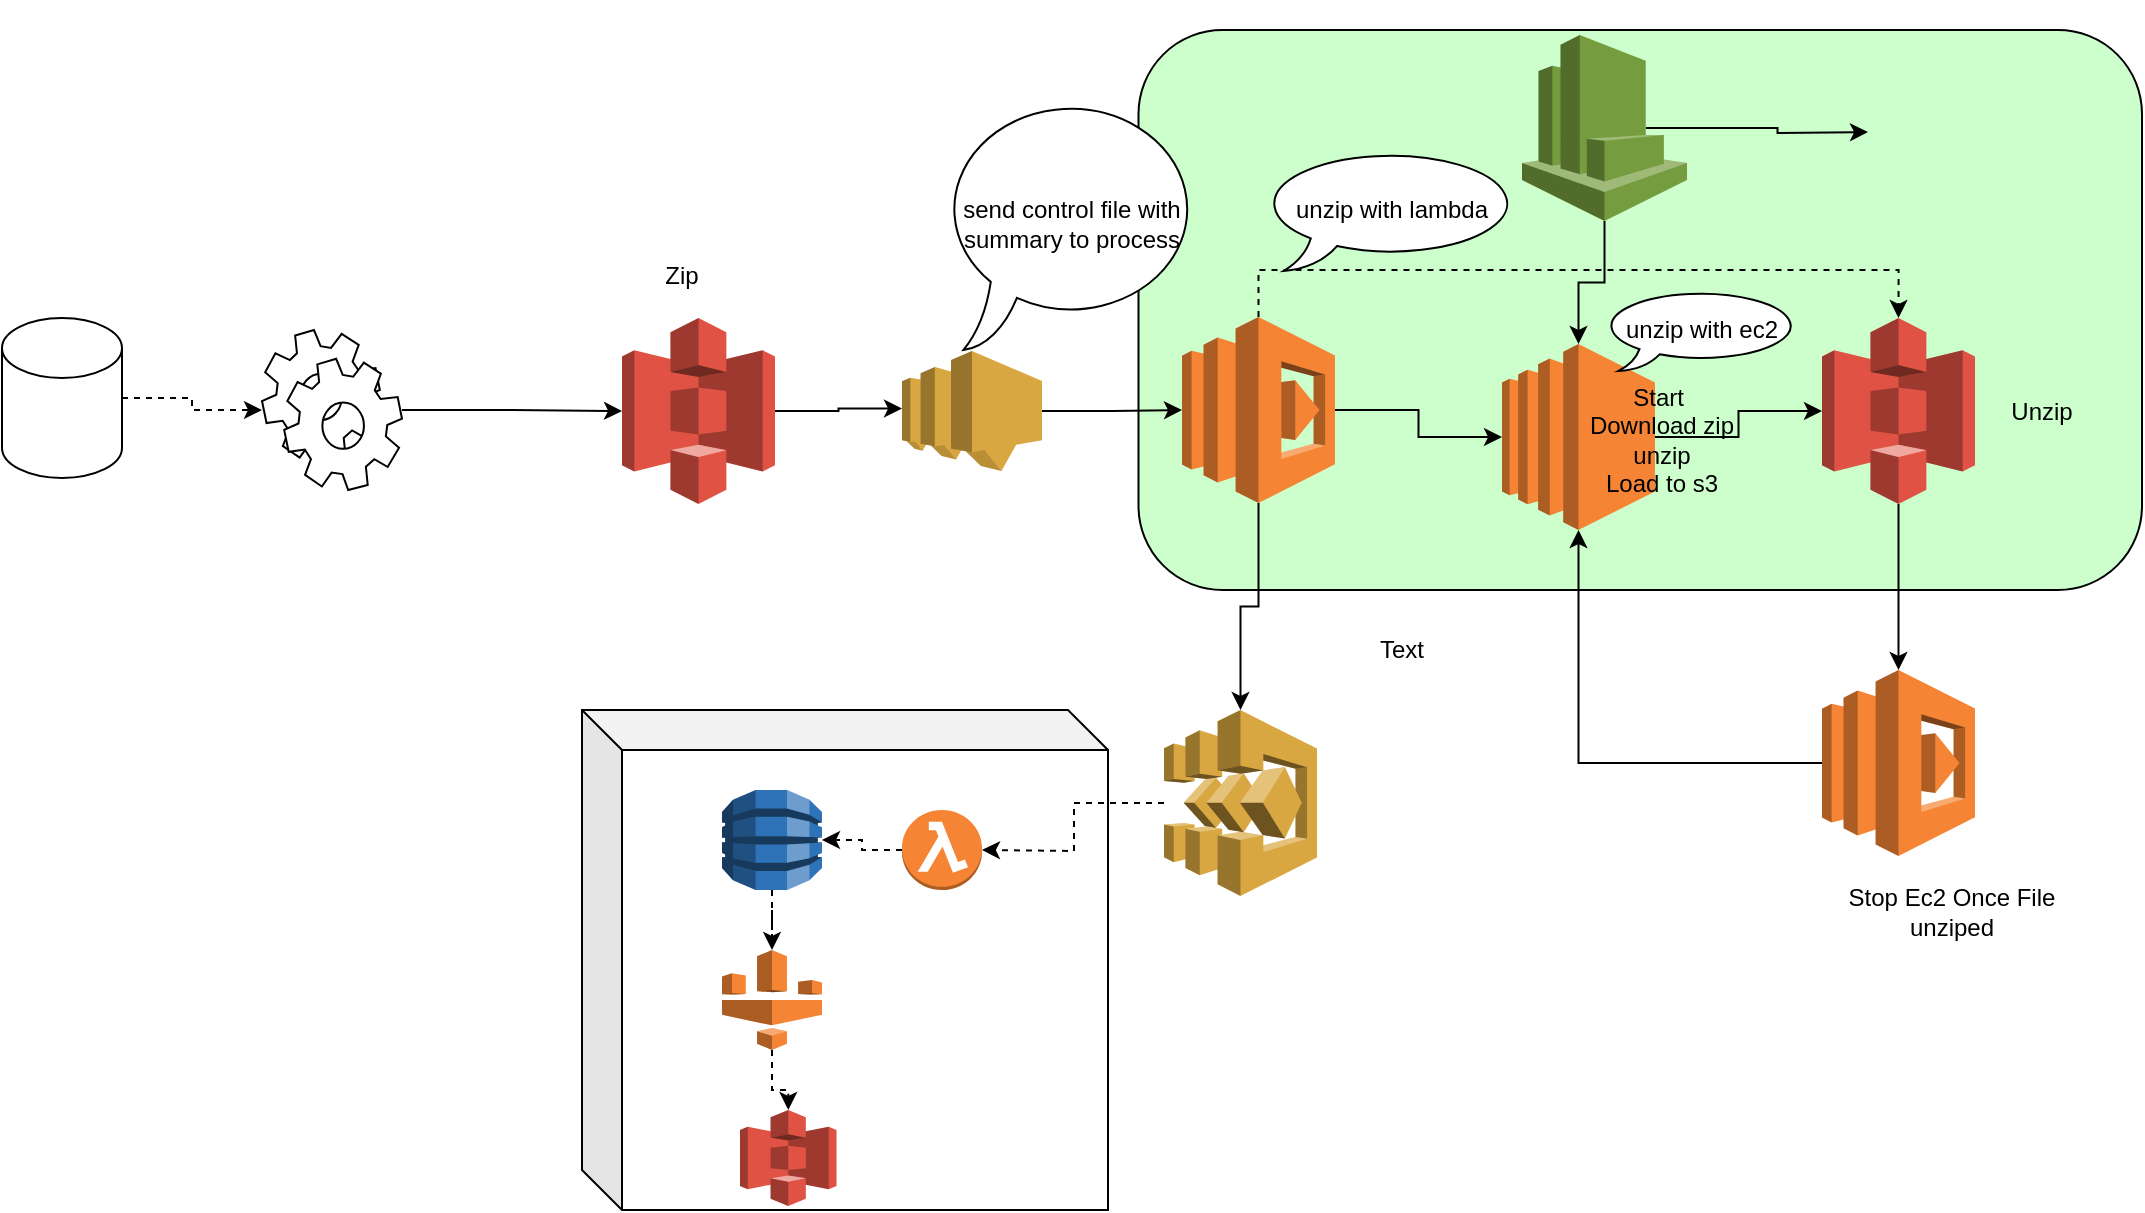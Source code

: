 <mxfile version="13.6.2" type="device"><diagram id="2KzOycGiZcTSeEIK31R1" name="Page-1"><mxGraphModel dx="1673" dy="2045" grid="1" gridSize="10" guides="1" tooltips="1" connect="1" arrows="1" fold="1" page="1" pageScale="1" pageWidth="827" pageHeight="1169" math="0" shadow="0"><root><mxCell id="0"/><mxCell id="1" parent="0"/><mxCell id="aAk-bCESQMlFHJPMg1BB-3" value="" style="rounded=1;whiteSpace=wrap;html=1;fillColor=#CCFFCC;" vertex="1" parent="1"><mxGeometry x="588.25" y="10" width="501.75" height="280" as="geometry"/></mxCell><mxCell id="PGNvGK950vT8CuPo_H0Q-23" value="" style="shape=cube;whiteSpace=wrap;html=1;boundedLbl=1;backgroundOutline=1;darkOpacity=0.05;darkOpacity2=0.1;" parent="1" vertex="1"><mxGeometry x="310" y="350" width="263" height="250" as="geometry"/></mxCell><mxCell id="PGNvGK950vT8CuPo_H0Q-3" style="edgeStyle=orthogonalEdgeStyle;rounded=0;orthogonalLoop=1;jettySize=auto;html=1;" parent="1" source="PGNvGK950vT8CuPo_H0Q-1" target="PGNvGK950vT8CuPo_H0Q-2" edge="1"><mxGeometry relative="1" as="geometry"/></mxCell><mxCell id="PGNvGK950vT8CuPo_H0Q-1" value="" style="shape=mxgraph.bpmn.service_task;html=1;outlineConnect=0;" parent="1" vertex="1"><mxGeometry x="150" y="160" width="70" height="80" as="geometry"/></mxCell><mxCell id="PGNvGK950vT8CuPo_H0Q-8" style="edgeStyle=orthogonalEdgeStyle;rounded=0;orthogonalLoop=1;jettySize=auto;html=1;entryX=0;entryY=0.48;entryDx=0;entryDy=0;entryPerimeter=0;" parent="1" source="PGNvGK950vT8CuPo_H0Q-2" target="PGNvGK950vT8CuPo_H0Q-7" edge="1"><mxGeometry relative="1" as="geometry"/></mxCell><mxCell id="PGNvGK950vT8CuPo_H0Q-2" value="" style="outlineConnect=0;dashed=0;verticalLabelPosition=bottom;verticalAlign=top;align=center;html=1;shape=mxgraph.aws3.s3;fillColor=#E05243;gradientColor=none;" parent="1" vertex="1"><mxGeometry x="330" y="154" width="76.5" height="93" as="geometry"/></mxCell><mxCell id="PGNvGK950vT8CuPo_H0Q-4" value="" style="shape=image;html=1;verticalAlign=top;verticalLabelPosition=bottom;labelBackgroundColor=#ffffff;imageAspect=0;aspect=fixed;image=https://cdn2.iconfinder.com/data/icons/font-awesome/1792/files-o-128.png" parent="1" vertex="1"><mxGeometry x="343.25" y="260" width="50" height="50" as="geometry"/></mxCell><mxCell id="PGNvGK950vT8CuPo_H0Q-5" value="" style="shape=image;html=1;verticalAlign=top;verticalLabelPosition=bottom;labelBackgroundColor=#ffffff;imageAspect=0;aspect=fixed;image=https://cdn2.iconfinder.com/data/icons/font-awesome/1792/files-o-128.png" parent="1" vertex="1"><mxGeometry x="370" y="280" width="50" height="50" as="geometry"/></mxCell><mxCell id="PGNvGK950vT8CuPo_H0Q-11" style="edgeStyle=orthogonalEdgeStyle;rounded=0;orthogonalLoop=1;jettySize=auto;html=1;" parent="1" source="PGNvGK950vT8CuPo_H0Q-7" target="PGNvGK950vT8CuPo_H0Q-10" edge="1"><mxGeometry relative="1" as="geometry"/></mxCell><mxCell id="PGNvGK950vT8CuPo_H0Q-7" value="" style="outlineConnect=0;dashed=0;verticalLabelPosition=bottom;verticalAlign=top;align=center;html=1;shape=mxgraph.aws3.sns;fillColor=#D9A741;gradientColor=none;" parent="1" vertex="1"><mxGeometry x="470" y="170.5" width="70" height="60" as="geometry"/></mxCell><mxCell id="PGNvGK950vT8CuPo_H0Q-13" style="edgeStyle=orthogonalEdgeStyle;rounded=0;orthogonalLoop=1;jettySize=auto;html=1;" parent="1" source="PGNvGK950vT8CuPo_H0Q-10" target="PGNvGK950vT8CuPo_H0Q-12" edge="1"><mxGeometry relative="1" as="geometry"/></mxCell><mxCell id="dNkc-AdiHlVkhEpEV0Ch-3" style="edgeStyle=orthogonalEdgeStyle;rounded=0;orthogonalLoop=1;jettySize=auto;html=1;" parent="1" source="PGNvGK950vT8CuPo_H0Q-10" target="dNkc-AdiHlVkhEpEV0Ch-1" edge="1"><mxGeometry relative="1" as="geometry"/></mxCell><mxCell id="dNkc-AdiHlVkhEpEV0Ch-13" style="edgeStyle=orthogonalEdgeStyle;rounded=0;orthogonalLoop=1;jettySize=auto;html=1;dashed=1;entryX=0.5;entryY=0;entryDx=0;entryDy=0;entryPerimeter=0;" parent="1" source="PGNvGK950vT8CuPo_H0Q-10" target="dNkc-AdiHlVkhEpEV0Ch-4" edge="1"><mxGeometry relative="1" as="geometry"><mxPoint x="970" y="130" as="targetPoint"/><Array as="points"><mxPoint x="648" y="130"/><mxPoint x="968" y="130"/></Array></mxGeometry></mxCell><mxCell id="PGNvGK950vT8CuPo_H0Q-10" value="" style="outlineConnect=0;dashed=0;verticalLabelPosition=bottom;verticalAlign=top;align=center;html=1;shape=mxgraph.aws3.lambda;fillColor=#F58534;gradientColor=none;" parent="1" vertex="1"><mxGeometry x="610" y="153.5" width="76.5" height="93" as="geometry"/></mxCell><mxCell id="PGNvGK950vT8CuPo_H0Q-15" style="edgeStyle=orthogonalEdgeStyle;rounded=0;orthogonalLoop=1;jettySize=auto;html=1;dashed=1;" parent="1" source="PGNvGK950vT8CuPo_H0Q-12" edge="1"><mxGeometry relative="1" as="geometry"><mxPoint x="510" y="420" as="targetPoint"/></mxGeometry></mxCell><mxCell id="PGNvGK950vT8CuPo_H0Q-12" value="" style="outlineConnect=0;dashed=0;verticalLabelPosition=bottom;verticalAlign=top;align=center;html=1;shape=mxgraph.aws3.step_functions;fillColor=#D9A741;gradientColor=none;" parent="1" vertex="1"><mxGeometry x="601" y="350" width="76.5" height="93" as="geometry"/></mxCell><mxCell id="PGNvGK950vT8CuPo_H0Q-20" style="edgeStyle=orthogonalEdgeStyle;rounded=0;orthogonalLoop=1;jettySize=auto;html=1;dashed=1;" parent="1" source="PGNvGK950vT8CuPo_H0Q-16" target="PGNvGK950vT8CuPo_H0Q-18" edge="1"><mxGeometry relative="1" as="geometry"/></mxCell><mxCell id="PGNvGK950vT8CuPo_H0Q-16" value="" style="outlineConnect=0;dashed=0;verticalLabelPosition=bottom;verticalAlign=top;align=center;html=1;shape=mxgraph.aws3.lambda_function;fillColor=#F58534;gradientColor=none;" parent="1" vertex="1"><mxGeometry x="470" y="400" width="40" height="40" as="geometry"/></mxCell><mxCell id="PGNvGK950vT8CuPo_H0Q-22" style="edgeStyle=orthogonalEdgeStyle;rounded=0;orthogonalLoop=1;jettySize=auto;html=1;dashed=1;" parent="1" source="PGNvGK950vT8CuPo_H0Q-17" target="PGNvGK950vT8CuPo_H0Q-19" edge="1"><mxGeometry relative="1" as="geometry"/></mxCell><mxCell id="PGNvGK950vT8CuPo_H0Q-17" value="" style="outlineConnect=0;dashed=0;verticalLabelPosition=bottom;verticalAlign=top;align=center;html=1;shape=mxgraph.aws3.glue;fillColor=#F58534;gradientColor=none;" parent="1" vertex="1"><mxGeometry x="380" y="470" width="50" height="50" as="geometry"/></mxCell><mxCell id="PGNvGK950vT8CuPo_H0Q-21" style="edgeStyle=orthogonalEdgeStyle;rounded=0;orthogonalLoop=1;jettySize=auto;html=1;dashed=1;" parent="1" source="PGNvGK950vT8CuPo_H0Q-18" target="PGNvGK950vT8CuPo_H0Q-17" edge="1"><mxGeometry relative="1" as="geometry"/></mxCell><mxCell id="PGNvGK950vT8CuPo_H0Q-18" value="" style="outlineConnect=0;dashed=0;verticalLabelPosition=bottom;verticalAlign=top;align=center;html=1;shape=mxgraph.aws3.dynamo_db;fillColor=#2E73B8;gradientColor=none;" parent="1" vertex="1"><mxGeometry x="380" y="390" width="50" height="50" as="geometry"/></mxCell><mxCell id="PGNvGK950vT8CuPo_H0Q-19" value="" style="outlineConnect=0;dashed=0;verticalLabelPosition=bottom;verticalAlign=top;align=center;html=1;shape=mxgraph.aws3.s3;fillColor=#E05243;gradientColor=none;" parent="1" vertex="1"><mxGeometry x="389" y="550" width="48.25" height="48" as="geometry"/></mxCell><mxCell id="PGNvGK950vT8CuPo_H0Q-24" value="send control file with summary to process" style="whiteSpace=wrap;html=1;shape=mxgraph.basic.oval_callout" parent="1" vertex="1"><mxGeometry x="490" y="43.5" width="130" height="126.5" as="geometry"/></mxCell><mxCell id="dNkc-AdiHlVkhEpEV0Ch-5" style="edgeStyle=orthogonalEdgeStyle;rounded=0;orthogonalLoop=1;jettySize=auto;html=1;" parent="1" source="dNkc-AdiHlVkhEpEV0Ch-1" target="dNkc-AdiHlVkhEpEV0Ch-4" edge="1"><mxGeometry relative="1" as="geometry"/></mxCell><mxCell id="dNkc-AdiHlVkhEpEV0Ch-1" value="" style="outlineConnect=0;dashed=0;verticalLabelPosition=bottom;verticalAlign=top;align=center;html=1;shape=mxgraph.aws3.ec2;fillColor=#F58534;gradientColor=none;" parent="1" vertex="1"><mxGeometry x="770" y="167" width="76.5" height="93" as="geometry"/></mxCell><mxCell id="dNkc-AdiHlVkhEpEV0Ch-7" style="edgeStyle=orthogonalEdgeStyle;rounded=0;orthogonalLoop=1;jettySize=auto;html=1;" parent="1" source="dNkc-AdiHlVkhEpEV0Ch-4" target="dNkc-AdiHlVkhEpEV0Ch-6" edge="1"><mxGeometry relative="1" as="geometry"/></mxCell><mxCell id="dNkc-AdiHlVkhEpEV0Ch-4" value="" style="outlineConnect=0;dashed=0;verticalLabelPosition=bottom;verticalAlign=top;align=center;html=1;shape=mxgraph.aws3.s3;fillColor=#E05243;gradientColor=none;" parent="1" vertex="1"><mxGeometry x="930" y="154" width="76.5" height="93" as="geometry"/></mxCell><mxCell id="dNkc-AdiHlVkhEpEV0Ch-8" style="edgeStyle=orthogonalEdgeStyle;rounded=0;orthogonalLoop=1;jettySize=auto;html=1;" parent="1" source="dNkc-AdiHlVkhEpEV0Ch-6" target="dNkc-AdiHlVkhEpEV0Ch-1" edge="1"><mxGeometry relative="1" as="geometry"/></mxCell><mxCell id="dNkc-AdiHlVkhEpEV0Ch-6" value="" style="outlineConnect=0;dashed=0;verticalLabelPosition=bottom;verticalAlign=top;align=center;html=1;shape=mxgraph.aws3.lambda;fillColor=#F58534;gradientColor=none;" parent="1" vertex="1"><mxGeometry x="930" y="330" width="76.5" height="93" as="geometry"/></mxCell><mxCell id="dNkc-AdiHlVkhEpEV0Ch-10" style="edgeStyle=orthogonalEdgeStyle;rounded=0;orthogonalLoop=1;jettySize=auto;html=1;" parent="1" source="dNkc-AdiHlVkhEpEV0Ch-9" target="dNkc-AdiHlVkhEpEV0Ch-1" edge="1"><mxGeometry relative="1" as="geometry"/></mxCell><mxCell id="dNkc-AdiHlVkhEpEV0Ch-12" style="edgeStyle=orthogonalEdgeStyle;rounded=0;orthogonalLoop=1;jettySize=auto;html=1;entryX=0;entryY=0.424;entryDx=0;entryDy=0;entryPerimeter=0;exitX=0.75;exitY=0.5;exitDx=0;exitDy=0;exitPerimeter=0;" parent="1" source="dNkc-AdiHlVkhEpEV0Ch-9" edge="1"><mxGeometry relative="1" as="geometry"><mxPoint x="953" y="60.996" as="targetPoint"/></mxGeometry></mxCell><mxCell id="dNkc-AdiHlVkhEpEV0Ch-9" value="" style="outlineConnect=0;dashed=0;verticalLabelPosition=bottom;verticalAlign=top;align=center;html=1;shape=mxgraph.aws3.cloudwatch;fillColor=#759C3E;gradientColor=none;" parent="1" vertex="1"><mxGeometry x="780" y="12.5" width="82.5" height="93" as="geometry"/></mxCell><mxCell id="dNkc-AdiHlVkhEpEV0Ch-15" style="edgeStyle=orthogonalEdgeStyle;rounded=0;orthogonalLoop=1;jettySize=auto;html=1;dashed=1;" parent="1" source="dNkc-AdiHlVkhEpEV0Ch-14" target="PGNvGK950vT8CuPo_H0Q-1" edge="1"><mxGeometry relative="1" as="geometry"/></mxCell><mxCell id="dNkc-AdiHlVkhEpEV0Ch-14" value="" style="shape=cylinder2;whiteSpace=wrap;html=1;boundedLbl=1;backgroundOutline=1;size=15;" parent="1" vertex="1"><mxGeometry x="20" y="154" width="60" height="80" as="geometry"/></mxCell><mxCell id="h_WGpcbWBmnzyGzR1UE6-1" value="Start&amp;nbsp;&lt;br&gt;Download zip&lt;br&gt;unzip&lt;br&gt;Load to s3&lt;br&gt;" style="text;html=1;strokeColor=none;fillColor=none;align=center;verticalAlign=middle;whiteSpace=wrap;rounded=0;" parent="1" vertex="1"><mxGeometry x="800" y="170" width="100" height="90" as="geometry"/></mxCell><mxCell id="h_WGpcbWBmnzyGzR1UE6-4" value="Text" style="text;html=1;strokeColor=none;fillColor=none;align=center;verticalAlign=middle;whiteSpace=wrap;rounded=0;" parent="1" vertex="1"><mxGeometry x="700" y="310" width="40" height="20" as="geometry"/></mxCell><mxCell id="h_WGpcbWBmnzyGzR1UE6-5" value="Stop Ec2 Once File unziped" style="text;html=1;strokeColor=none;fillColor=none;align=center;verticalAlign=middle;whiteSpace=wrap;rounded=0;" parent="1" vertex="1"><mxGeometry x="920" y="423" width="150" height="56.5" as="geometry"/></mxCell><mxCell id="h_WGpcbWBmnzyGzR1UE6-6" value="Zip" style="text;html=1;strokeColor=none;fillColor=none;align=center;verticalAlign=middle;whiteSpace=wrap;rounded=0;" parent="1" vertex="1"><mxGeometry x="340" y="123" width="40" height="20" as="geometry"/></mxCell><mxCell id="h_WGpcbWBmnzyGzR1UE6-7" value="Unzip" style="text;html=1;strokeColor=none;fillColor=none;align=center;verticalAlign=middle;whiteSpace=wrap;rounded=0;" parent="1" vertex="1"><mxGeometry x="1020" y="190.5" width="40" height="20" as="geometry"/></mxCell><mxCell id="h_WGpcbWBmnzyGzR1UE6-8" value="" style="shape=image;html=1;verticalAlign=top;verticalLabelPosition=bottom;labelBackgroundColor=#ffffff;imageAspect=0;aspect=fixed;image=https://cdn2.iconfinder.com/data/icons/amazon-aws-stencils/100/App_Services_copy_Amazon_SNS_Email_Notification-128.png" parent="1" vertex="1"><mxGeometry x="942" y="-5" width="128" height="128" as="geometry"/></mxCell><mxCell id="aAk-bCESQMlFHJPMg1BB-1" value="unzip with lambda" style="whiteSpace=wrap;html=1;shape=mxgraph.basic.oval_callout" vertex="1" parent="1"><mxGeometry x="650" y="70" width="130" height="60.5" as="geometry"/></mxCell><mxCell id="aAk-bCESQMlFHJPMg1BB-2" value="unzip with ec2" style="whiteSpace=wrap;html=1;shape=mxgraph.basic.oval_callout" vertex="1" parent="1"><mxGeometry x="820" y="140" width="100" height="40.5" as="geometry"/></mxCell></root></mxGraphModel></diagram></mxfile>